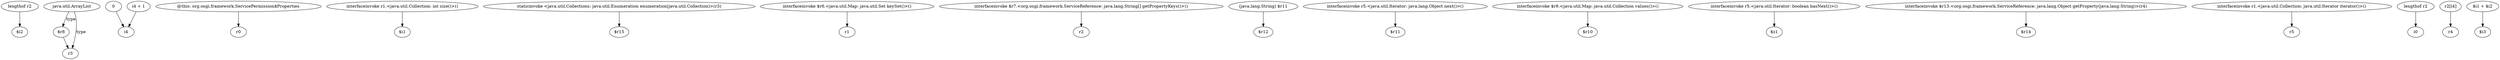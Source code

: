 digraph g {
0[label="lengthof r2"]
1[label="$i2"]
0->1[label=""]
2[label="java.util.ArrayList"]
3[label="$r8"]
2->3[label="type"]
4[label="0"]
5[label="i4"]
4->5[label=""]
6[label="@this: org.osgi.framework.ServicePermission$Properties"]
7[label="r0"]
6->7[label=""]
8[label="interfaceinvoke r1.<java.util.Collection: int size()>()"]
9[label="$i1"]
8->9[label=""]
10[label="staticinvoke <java.util.Collections: java.util.Enumeration enumeration(java.util.Collection)>(r3)"]
11[label="$r15"]
10->11[label=""]
12[label="interfaceinvoke $r6.<java.util.Map: java.util.Set keySet()>()"]
13[label="r1"]
12->13[label=""]
14[label="interfaceinvoke $r7.<org.osgi.framework.ServiceReference: java.lang.String[] getPropertyKeys()>()"]
15[label="r2"]
14->15[label=""]
16[label="(java.lang.String) $r11"]
17[label="$r12"]
16->17[label=""]
18[label="interfaceinvoke r5.<java.util.Iterator: java.lang.Object next()>()"]
19[label="$r11"]
18->19[label=""]
20[label="r3"]
3->20[label=""]
21[label="i4 + 1"]
21->5[label=""]
22[label="interfaceinvoke $r9.<java.util.Map: java.util.Collection values()>()"]
23[label="$r10"]
22->23[label=""]
24[label="interfaceinvoke r5.<java.util.Iterator: boolean hasNext()>()"]
25[label="$z1"]
24->25[label=""]
26[label="interfaceinvoke $r13.<org.osgi.framework.ServiceReference: java.lang.Object getProperty(java.lang.String)>(r4)"]
27[label="$r14"]
26->27[label=""]
28[label="interfaceinvoke r1.<java.util.Collection: java.util.Iterator iterator()>()"]
29[label="r5"]
28->29[label=""]
2->20[label="type"]
30[label="lengthof r2"]
31[label="i0"]
30->31[label=""]
32[label="r2[i4]"]
33[label="r4"]
32->33[label=""]
34[label="$i1 + $i2"]
35[label="$i3"]
34->35[label=""]
}